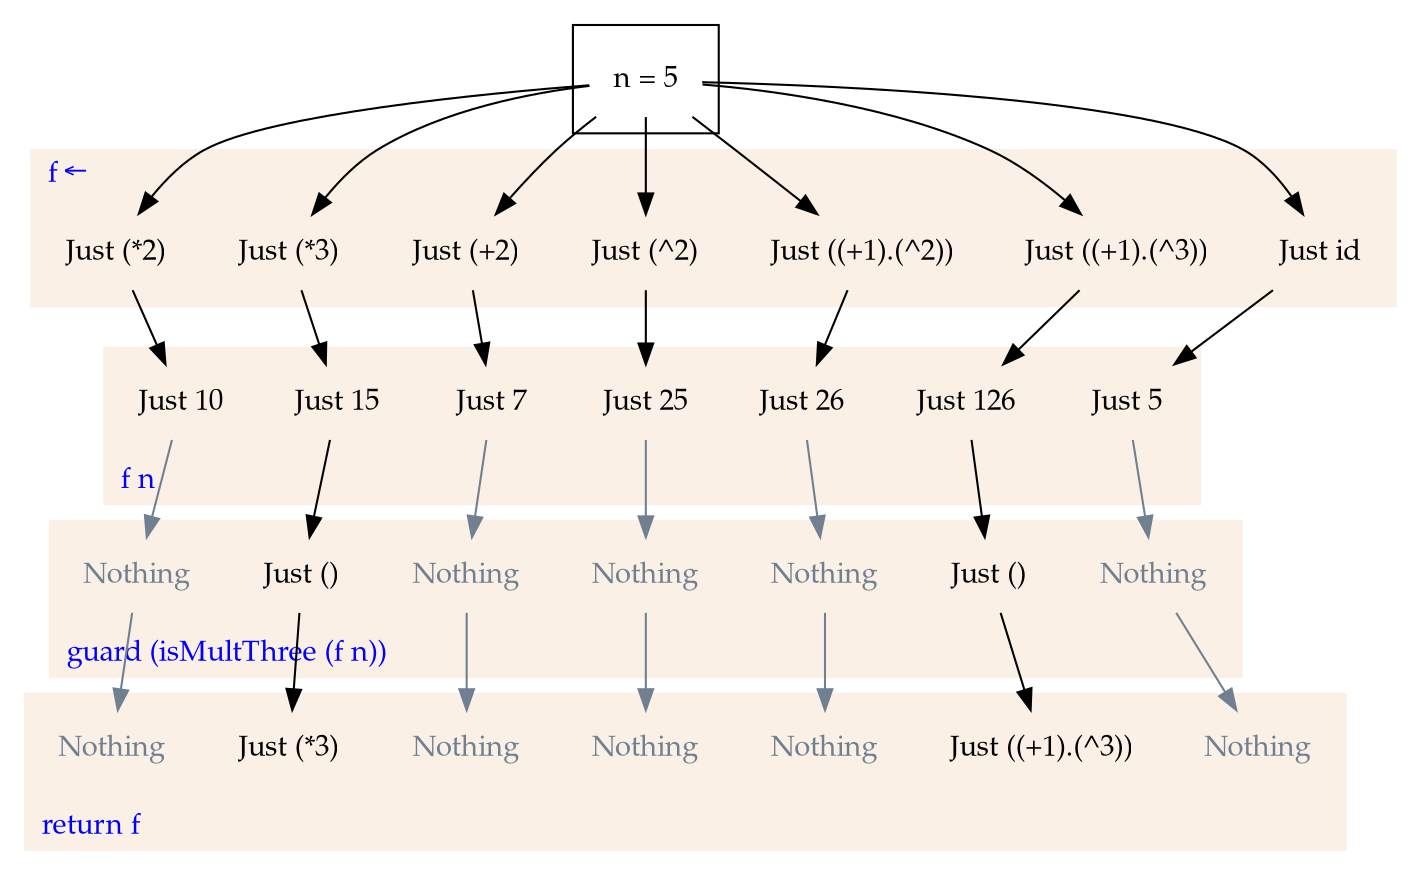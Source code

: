 digraph {
    node [shape=none, color=white, fontname="palatino"] ;
    graph [fontname="palatino"] ;


    labeljust="l";
    constraint=false;

    subgraph cluster0 {
        /* label="x ←" ; */
        /* fontcolor=blue; */
        /* style=filled ; */
        /* color=linen ; */
        n  [label="n = 5"] ;
    }

    subgraph cluster1 {
        label="f ←" ;
        fontcolor=blue;
        style=filled ;
        color=linen ;
        f7 [label="Just id"] ;
        f6 [label="Just ((+1).(^3))"] ;
        f5 [label="Just ((+1).(^2))"] ;
        f4 [label="Just (^2)"] ;
        f3 [label="Just (+2)"] ;
        f2 [label="Just (*3)"] ;
        f1 [label="Just (*2)"] ;
    }

    subgraph cluster2 {
        label="f n" ;
        fontcolor=blue;
        labelloc=b;
        style=filled;
        color=linen;
        z7 [label="Just 5"] ;
        z6 [label="Just 126"] ;
        z5 [label="Just 26"] ;
        z4 [label="Just 25"] ;
        z3 [label="Just 7"] ;
        z2 [label="Just 15"] ;
        z1 [label="Just 10"] ;
    }

    subgraph cluster3 {
        label="guard (isMultThree (f n))" ;
        labelloc=b;
        fontcolor=blue;
        style=filled;
        color=linen;
        g7 [label="Nothing",fontcolor=slategray] ;
        g6 [label="Just ()"] ;
        g5 [label="Nothing",fontcolor=slategray] ;
        g4 [label="Nothing",fontcolor=slategray] ;
        g3 [label="Nothing",fontcolor=slategray] ;
        g2 [label="Just ()"] ;
        g1 [label="Nothing",fontcolor=slategray] ;
    }

    subgraph cluster4 {
        label="return f" ;
        labelloc=b;
        fontcolor=blue;
        style=filled;
        color=linen;
        r7 [label="Nothing",fontcolor=slategray] ;
        r6 [label="Just ((+1).(^3))"] ;
        r5 [label="Nothing",fontcolor=slategray] ;
        r4 [label="Nothing",fontcolor=slategray] ;
        r3 [label="Nothing",fontcolor=slategray] ;
        r2 [label="Just (*3)"] ;
        r1 [label="Nothing",fontcolor=slategray] ;
    }

    n  -> f1 ;
    n  -> f2 ;
    n  -> f3 ;
    n  -> f4 ;
    n  -> f5 ;
    n  -> f6 ;
    n  -> f7 ;

    f1 -> z1 ;
    f2 -> z2 ;
    f3 -> z3 ;
    f4 -> z4 ;
    f5 -> z5 ;
    f6 -> z6 ;
    f7 -> z7 ;

    z1 -> g1 [color=slategray];
    z2 -> g2 ;
    z3 -> g3 [color=slategray];
    z4 -> g4 [color=slategray];
    z5 -> g5 [color=slategray];
    z6 -> g6 ;
    z7 -> g7 [color=slategray];

    g1 -> r1 [color=slategray];
    g2 -> r2 ;
    g3 -> r3 [color=slategray];
    g4 -> r4 [color=slategray];
    g5 -> r5 [color=slategray];
    g6 -> r6 ;
    g7 -> r7 [color=slategray];

}
